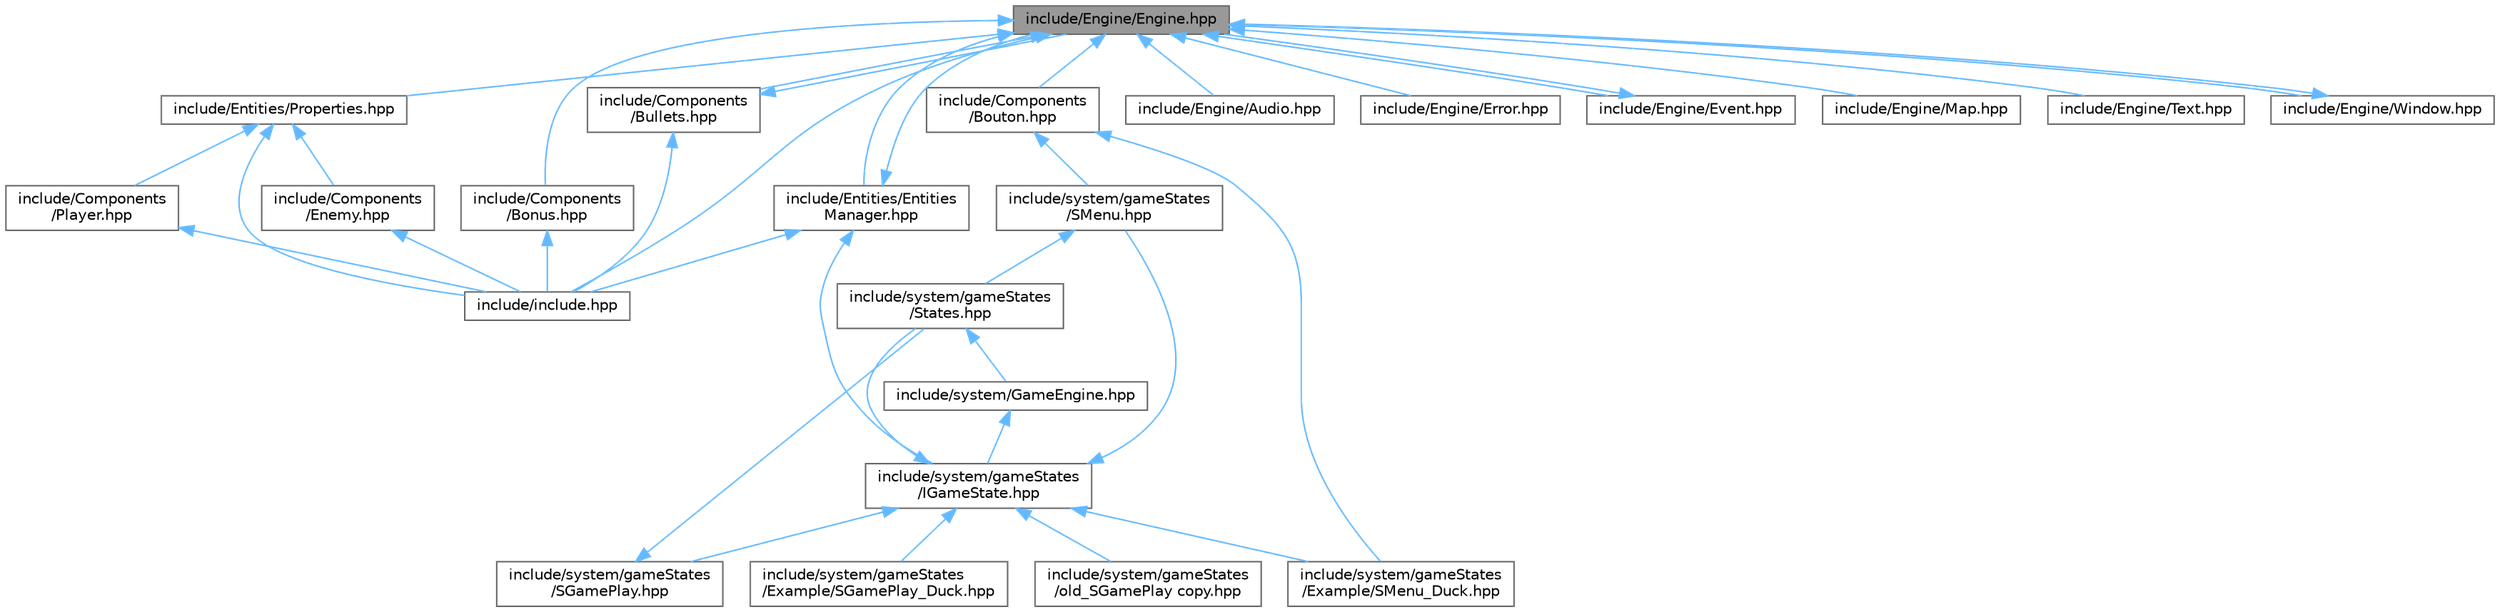 digraph "include/Engine/Engine.hpp"
{
 // LATEX_PDF_SIZE
  bgcolor="transparent";
  edge [fontname=Helvetica,fontsize=10,labelfontname=Helvetica,labelfontsize=10];
  node [fontname=Helvetica,fontsize=10,shape=box,height=0.2,width=0.4];
  Node1 [label="include/Engine/Engine.hpp",height=0.2,width=0.4,color="gray40", fillcolor="grey60", style="filled", fontcolor="black",tooltip=" "];
  Node1 -> Node2 [dir="back",color="steelblue1",style="solid"];
  Node2 [label="include/Components\l/Bonus.hpp",height=0.2,width=0.4,color="grey40", fillcolor="white", style="filled",URL="$Bonus_8hpp.html",tooltip="This namespace is for herite from components."];
  Node2 -> Node3 [dir="back",color="steelblue1",style="solid"];
  Node3 [label="include/include.hpp",height=0.2,width=0.4,color="grey40", fillcolor="white", style="filled",URL="$include_8hpp.html",tooltip=" "];
  Node1 -> Node4 [dir="back",color="steelblue1",style="solid"];
  Node4 [label="include/Components\l/Bouton.hpp",height=0.2,width=0.4,color="grey40", fillcolor="white", style="filled",URL="$Bouton_8hpp.html",tooltip="This namespace is for herite from components."];
  Node4 -> Node5 [dir="back",color="steelblue1",style="solid"];
  Node5 [label="include/system/gameStates\l/Example/SMenu_Duck.hpp",height=0.2,width=0.4,color="grey40", fillcolor="white", style="filled",URL="$SMenu__Duck_8hpp.html",tooltip=" "];
  Node4 -> Node6 [dir="back",color="steelblue1",style="solid"];
  Node6 [label="include/system/gameStates\l/SMenu.hpp",height=0.2,width=0.4,color="grey40", fillcolor="white", style="filled",URL="$SMenu_8hpp.html",tooltip=" "];
  Node6 -> Node7 [dir="back",color="steelblue1",style="solid"];
  Node7 [label="include/system/gameStates\l/States.hpp",height=0.2,width=0.4,color="grey40", fillcolor="white", style="filled",URL="$States_8hpp.html",tooltip=" "];
  Node7 -> Node8 [dir="back",color="steelblue1",style="solid"];
  Node8 [label="include/system/GameEngine.hpp",height=0.2,width=0.4,color="grey40", fillcolor="white", style="filled",URL="$GameEngine_8hpp.html",tooltip=" "];
  Node8 -> Node9 [dir="back",color="steelblue1",style="solid"];
  Node9 [label="include/system/gameStates\l/IGameState.hpp",height=0.2,width=0.4,color="grey40", fillcolor="white", style="filled",URL="$IGameState_8hpp.html",tooltip=" "];
  Node9 -> Node10 [dir="back",color="steelblue1",style="solid"];
  Node10 [label="include/system/gameStates\l/Example/SGamePlay_Duck.hpp",height=0.2,width=0.4,color="grey40", fillcolor="white", style="filled",URL="$SGamePlay__Duck_8hpp.html",tooltip=" "];
  Node9 -> Node5 [dir="back",color="steelblue1",style="solid"];
  Node9 -> Node11 [dir="back",color="steelblue1",style="solid"];
  Node11 [label="include/system/gameStates\l/SGamePlay.hpp",height=0.2,width=0.4,color="grey40", fillcolor="white", style="filled",URL="$SGamePlay_8hpp.html",tooltip=" "];
  Node11 -> Node7 [dir="back",color="steelblue1",style="solid"];
  Node9 -> Node6 [dir="back",color="steelblue1",style="solid"];
  Node9 -> Node7 [dir="back",color="steelblue1",style="solid"];
  Node9 -> Node12 [dir="back",color="steelblue1",style="solid"];
  Node12 [label="include/system/gameStates\l/old_SGamePlay copy.hpp",height=0.2,width=0.4,color="grey40", fillcolor="white", style="filled",URL="$old__SGamePlay_01copy_8hpp.html",tooltip=" "];
  Node1 -> Node13 [dir="back",color="steelblue1",style="solid"];
  Node13 [label="include/Components\l/Bullets.hpp",height=0.2,width=0.4,color="grey40", fillcolor="white", style="filled",URL="$Bullets_8hpp.html",tooltip=" "];
  Node13 -> Node1 [dir="back",color="steelblue1",style="solid"];
  Node13 -> Node3 [dir="back",color="steelblue1",style="solid"];
  Node1 -> Node14 [dir="back",color="steelblue1",style="solid"];
  Node14 [label="include/Engine/Audio.hpp",height=0.2,width=0.4,color="grey40", fillcolor="white", style="filled",URL="$Audio_8hpp.html",tooltip=" "];
  Node1 -> Node15 [dir="back",color="steelblue1",style="solid"];
  Node15 [label="include/Engine/Error.hpp",height=0.2,width=0.4,color="grey40", fillcolor="white", style="filled",URL="$Error_8hpp.html",tooltip=" "];
  Node1 -> Node16 [dir="back",color="steelblue1",style="solid"];
  Node16 [label="include/Engine/Event.hpp",height=0.2,width=0.4,color="grey40", fillcolor="white", style="filled",URL="$Event_8hpp.html",tooltip=" "];
  Node16 -> Node1 [dir="back",color="steelblue1",style="solid"];
  Node1 -> Node17 [dir="back",color="steelblue1",style="solid"];
  Node17 [label="include/Engine/Map.hpp",height=0.2,width=0.4,color="grey40", fillcolor="white", style="filled",URL="$Map_8hpp.html",tooltip=" "];
  Node1 -> Node18 [dir="back",color="steelblue1",style="solid"];
  Node18 [label="include/Engine/Text.hpp",height=0.2,width=0.4,color="grey40", fillcolor="white", style="filled",URL="$Text_8hpp.html",tooltip=" "];
  Node1 -> Node19 [dir="back",color="steelblue1",style="solid"];
  Node19 [label="include/Engine/Window.hpp",height=0.2,width=0.4,color="grey40", fillcolor="white", style="filled",URL="$Window_8hpp.html",tooltip=" "];
  Node19 -> Node1 [dir="back",color="steelblue1",style="solid"];
  Node1 -> Node20 [dir="back",color="steelblue1",style="solid"];
  Node20 [label="include/Entities/Entities\lManager.hpp",height=0.2,width=0.4,color="grey40", fillcolor="white", style="filled",URL="$EntitiesManager_8hpp.html",tooltip=" "];
  Node20 -> Node1 [dir="back",color="steelblue1",style="solid"];
  Node20 -> Node3 [dir="back",color="steelblue1",style="solid"];
  Node20 -> Node9 [dir="back",color="steelblue1",style="solid"];
  Node1 -> Node21 [dir="back",color="steelblue1",style="solid"];
  Node21 [label="include/Entities/Properties.hpp",height=0.2,width=0.4,color="grey40", fillcolor="white", style="filled",URL="$Properties_8hpp.html",tooltip=" "];
  Node21 -> Node22 [dir="back",color="steelblue1",style="solid"];
  Node22 [label="include/Components\l/Enemy.hpp",height=0.2,width=0.4,color="grey40", fillcolor="white", style="filled",URL="$Enemy_8hpp.html",tooltip="This class is the base class for all the enemy in the game."];
  Node22 -> Node3 [dir="back",color="steelblue1",style="solid"];
  Node21 -> Node23 [dir="back",color="steelblue1",style="solid"];
  Node23 [label="include/Components\l/Player.hpp",height=0.2,width=0.4,color="grey40", fillcolor="white", style="filled",URL="$Player_8hpp.html",tooltip=" "];
  Node23 -> Node3 [dir="back",color="steelblue1",style="solid"];
  Node21 -> Node3 [dir="back",color="steelblue1",style="solid"];
  Node1 -> Node3 [dir="back",color="steelblue1",style="solid"];
}
